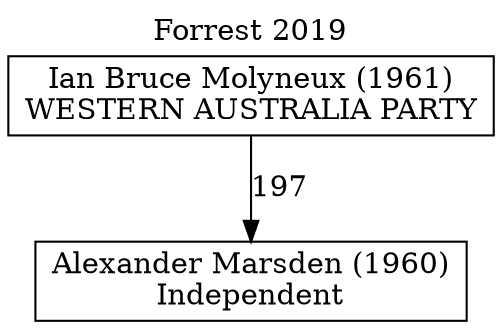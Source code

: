 // House preference flow
digraph "Alexander Marsden (1960)_Forrest_2019" {
	graph [label="Forrest 2019" labelloc=t mclimit=10]
	node [shape=box]
	"Alexander Marsden (1960)" [label="Alexander Marsden (1960)
Independent"]
	"Ian Bruce Molyneux (1961)" [label="Ian Bruce Molyneux (1961)
WESTERN AUSTRALIA PARTY"]
	"Ian Bruce Molyneux (1961)" -> "Alexander Marsden (1960)" [label=197]
}
